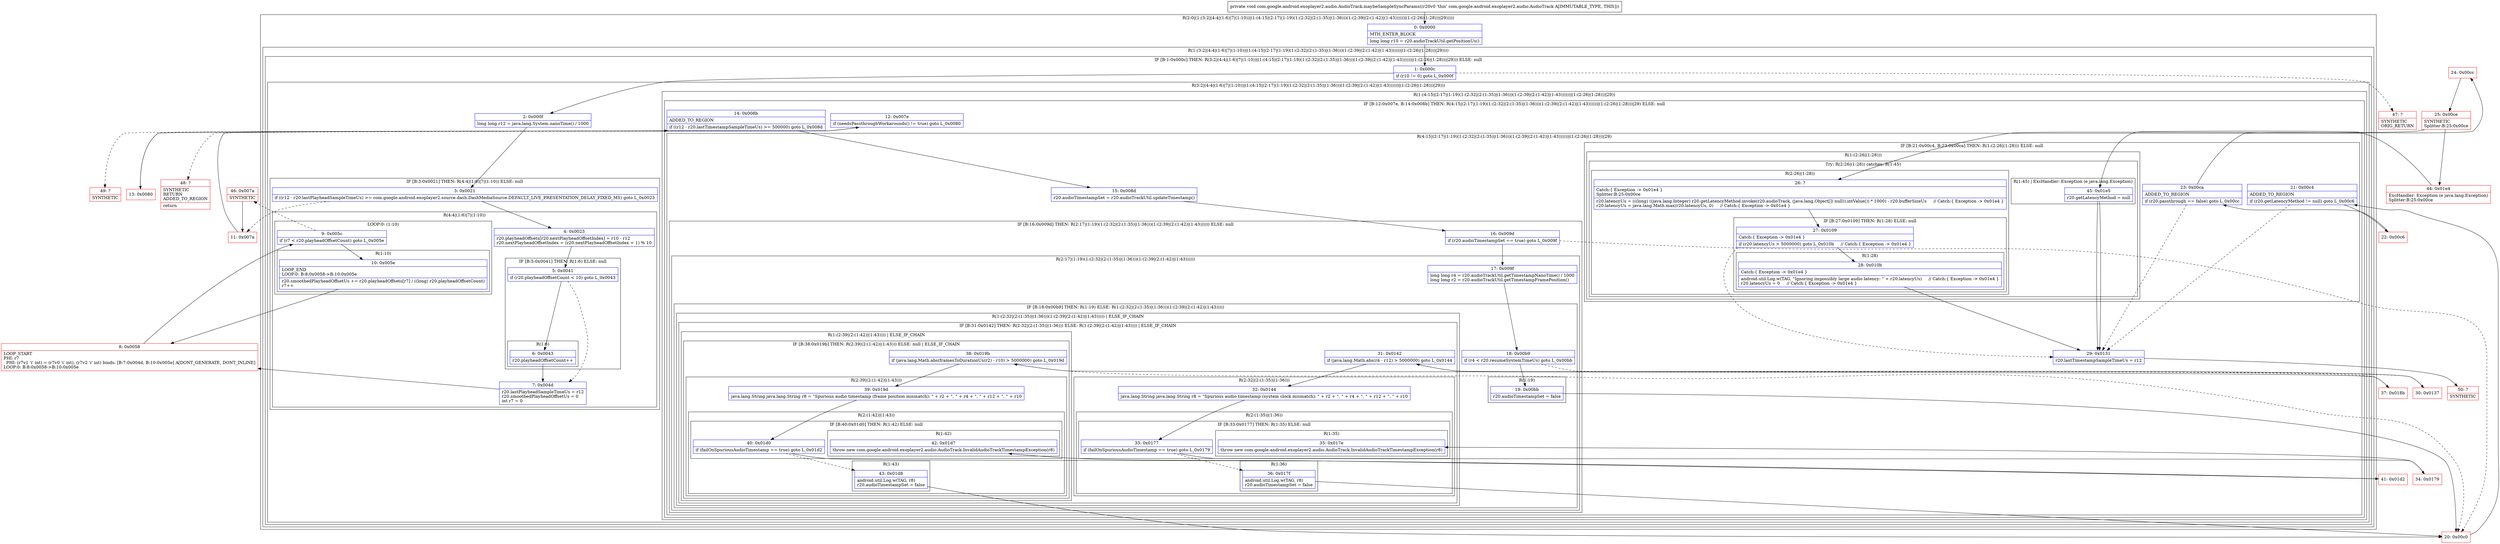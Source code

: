 digraph "CFG forcom.google.android.exoplayer2.audio.AudioTrack.maybeSampleSyncParams()V" {
subgraph cluster_Region_1333303256 {
label = "R(2:0|(1:(3:2|(4:4|(1:6)|7|(1:10))|(1:(4:15|(2:17|(1:19)(1:(2:32|(2:(1:35)|(1:36)))(1:(2:39|(2:(1:42)|(1:43))))))|(1:(2:26|(1:28)))|29)))))";
node [shape=record,color=blue];
Node_0 [shape=record,label="{0\:\ 0x0000|MTH_ENTER_BLOCK\l|long long r10 = r20.audioTrackUtil.getPositionUs()\l}"];
subgraph cluster_Region_2020873334 {
label = "R(1:(3:2|(4:4|(1:6)|7|(1:10))|(1:(4:15|(2:17|(1:19)(1:(2:32|(2:(1:35)|(1:36)))(1:(2:39|(2:(1:42)|(1:43))))))|(1:(2:26|(1:28)))|29))))";
node [shape=record,color=blue];
subgraph cluster_IfRegion_745928866 {
label = "IF [B:1:0x000c] THEN: R(3:2|(4:4|(1:6)|7|(1:10))|(1:(4:15|(2:17|(1:19)(1:(2:32|(2:(1:35)|(1:36)))(1:(2:39|(2:(1:42)|(1:43))))))|(1:(2:26|(1:28)))|29))) ELSE: null";
node [shape=record,color=blue];
Node_1 [shape=record,label="{1\:\ 0x000c|if (r10 != 0) goto L_0x000f\l}"];
subgraph cluster_Region_533881828 {
label = "R(3:2|(4:4|(1:6)|7|(1:10))|(1:(4:15|(2:17|(1:19)(1:(2:32|(2:(1:35)|(1:36)))(1:(2:39|(2:(1:42)|(1:43))))))|(1:(2:26|(1:28)))|29)))";
node [shape=record,color=blue];
Node_2 [shape=record,label="{2\:\ 0x000f|long long r12 = java.lang.System.nanoTime() \/ 1000\l}"];
subgraph cluster_IfRegion_1618093619 {
label = "IF [B:3:0x0021] THEN: R(4:4|(1:6)|7|(1:10)) ELSE: null";
node [shape=record,color=blue];
Node_3 [shape=record,label="{3\:\ 0x0021|if ((r12 \- r20.lastPlayheadSampleTimeUs) \>= com.google.android.exoplayer2.source.dash.DashMediaSource.DEFAULT_LIVE_PRESENTATION_DELAY_FIXED_MS) goto L_0x0023\l}"];
subgraph cluster_Region_413974012 {
label = "R(4:4|(1:6)|7|(1:10))";
node [shape=record,color=blue];
Node_4 [shape=record,label="{4\:\ 0x0023|r20.playheadOffsets[r20.nextPlayheadOffsetIndex] = r10 \- r12\lr20.nextPlayheadOffsetIndex = (r20.nextPlayheadOffsetIndex + 1) % 10\l}"];
subgraph cluster_IfRegion_2045605911 {
label = "IF [B:5:0x0041] THEN: R(1:6) ELSE: null";
node [shape=record,color=blue];
Node_5 [shape=record,label="{5\:\ 0x0041|if (r20.playheadOffsetCount \< 10) goto L_0x0043\l}"];
subgraph cluster_Region_1161970287 {
label = "R(1:6)";
node [shape=record,color=blue];
Node_6 [shape=record,label="{6\:\ 0x0043|r20.playheadOffsetCount++\l}"];
}
}
Node_7 [shape=record,label="{7\:\ 0x004d|r20.lastPlayheadSampleTimeUs = r12\lr20.smoothedPlayheadOffsetUs = 0\lint r7 = 0\l}"];
subgraph cluster_LoopRegion_1641633591 {
label = "LOOP:0: (1:10)";
node [shape=record,color=blue];
Node_9 [shape=record,label="{9\:\ 0x005c|if (r7 \< r20.playheadOffsetCount) goto L_0x005e\l}"];
subgraph cluster_Region_398191702 {
label = "R(1:10)";
node [shape=record,color=blue];
Node_10 [shape=record,label="{10\:\ 0x005e|LOOP_END\lLOOP:0: B:8:0x0058\-\>B:10:0x005e\l|r20.smoothedPlayheadOffsetUs += r20.playheadOffsets[r7] \/ ((long) r20.playheadOffsetCount)\lr7++\l}"];
}
}
}
}
subgraph cluster_Region_1996144176 {
label = "R(1:(4:15|(2:17|(1:19)(1:(2:32|(2:(1:35)|(1:36)))(1:(2:39|(2:(1:42)|(1:43))))))|(1:(2:26|(1:28)))|29))";
node [shape=record,color=blue];
subgraph cluster_IfRegion_2015241129 {
label = "IF [B:12:0x007e, B:14:0x008b] THEN: R(4:15|(2:17|(1:19)(1:(2:32|(2:(1:35)|(1:36)))(1:(2:39|(2:(1:42)|(1:43))))))|(1:(2:26|(1:28)))|29) ELSE: null";
node [shape=record,color=blue];
Node_12 [shape=record,label="{12\:\ 0x007e|if (needsPassthroughWorkarounds() != true) goto L_0x0080\l}"];
Node_14 [shape=record,label="{14\:\ 0x008b|ADDED_TO_REGION\l|if ((r12 \- r20.lastTimestampSampleTimeUs) \>= 500000) goto L_0x008d\l}"];
subgraph cluster_Region_1966766091 {
label = "R(4:15|(2:17|(1:19)(1:(2:32|(2:(1:35)|(1:36)))(1:(2:39|(2:(1:42)|(1:43))))))|(1:(2:26|(1:28)))|29)";
node [shape=record,color=blue];
Node_15 [shape=record,label="{15\:\ 0x008d|r20.audioTimestampSet = r20.audioTrackUtil.updateTimestamp()\l}"];
subgraph cluster_IfRegion_779469629 {
label = "IF [B:16:0x009d] THEN: R(2:17|(1:19)(1:(2:32|(2:(1:35)|(1:36)))(1:(2:39|(2:(1:42)|(1:43)))))) ELSE: null";
node [shape=record,color=blue];
Node_16 [shape=record,label="{16\:\ 0x009d|if (r20.audioTimestampSet == true) goto L_0x009f\l}"];
subgraph cluster_Region_67668769 {
label = "R(2:17|(1:19)(1:(2:32|(2:(1:35)|(1:36)))(1:(2:39|(2:(1:42)|(1:43))))))";
node [shape=record,color=blue];
Node_17 [shape=record,label="{17\:\ 0x009f|long long r4 = r20.audioTrackUtil.getTimestampNanoTime() \/ 1000\llong long r2 = r20.audioTrackUtil.getTimestampFramePosition()\l}"];
subgraph cluster_IfRegion_226681698 {
label = "IF [B:18:0x00b9] THEN: R(1:19) ELSE: R(1:(2:32|(2:(1:35)|(1:36)))(1:(2:39|(2:(1:42)|(1:43)))))";
node [shape=record,color=blue];
Node_18 [shape=record,label="{18\:\ 0x00b9|if (r4 \< r20.resumeSystemTimeUs) goto L_0x00bb\l}"];
subgraph cluster_Region_1019882276 {
label = "R(1:19)";
node [shape=record,color=blue];
Node_19 [shape=record,label="{19\:\ 0x00bb|r20.audioTimestampSet = false\l}"];
}
subgraph cluster_Region_1808553960 {
label = "R(1:(2:32|(2:(1:35)|(1:36)))(1:(2:39|(2:(1:42)|(1:43))))) | ELSE_IF_CHAIN\l";
node [shape=record,color=blue];
subgraph cluster_IfRegion_2046556563 {
label = "IF [B:31:0x0142] THEN: R(2:32|(2:(1:35)|(1:36))) ELSE: R(1:(2:39|(2:(1:42)|(1:43)))) | ELSE_IF_CHAIN\l";
node [shape=record,color=blue];
Node_31 [shape=record,label="{31\:\ 0x0142|if (java.lang.Math.abs(r4 \- r12) \> 5000000) goto L_0x0144\l}"];
subgraph cluster_Region_1787996580 {
label = "R(2:32|(2:(1:35)|(1:36)))";
node [shape=record,color=blue];
Node_32 [shape=record,label="{32\:\ 0x0144|java.lang.String java.lang.String r8 = \"Spurious audio timestamp (system clock mismatch): \" + r2 + \", \" + r4 + \", \" + r12 + \", \" + r10\l}"];
subgraph cluster_Region_1214545823 {
label = "R(2:(1:35)|(1:36))";
node [shape=record,color=blue];
subgraph cluster_IfRegion_1216885125 {
label = "IF [B:33:0x0177] THEN: R(1:35) ELSE: null";
node [shape=record,color=blue];
Node_33 [shape=record,label="{33\:\ 0x0177|if (failOnSpuriousAudioTimestamp == true) goto L_0x0179\l}"];
subgraph cluster_Region_1298053218 {
label = "R(1:35)";
node [shape=record,color=blue];
Node_35 [shape=record,label="{35\:\ 0x017e|throw new com.google.android.exoplayer2.audio.AudioTrack.InvalidAudioTrackTimestampException(r8)\l}"];
}
}
subgraph cluster_Region_1465764696 {
label = "R(1:36)";
node [shape=record,color=blue];
Node_36 [shape=record,label="{36\:\ 0x017f|android.util.Log.w(TAG, r8)\lr20.audioTimestampSet = false\l}"];
}
}
}
subgraph cluster_Region_636924091 {
label = "R(1:(2:39|(2:(1:42)|(1:43)))) | ELSE_IF_CHAIN\l";
node [shape=record,color=blue];
subgraph cluster_IfRegion_1642014073 {
label = "IF [B:38:0x019b] THEN: R(2:39|(2:(1:42)|(1:43))) ELSE: null | ELSE_IF_CHAIN\l";
node [shape=record,color=blue];
Node_38 [shape=record,label="{38\:\ 0x019b|if (java.lang.Math.abs(framesToDurationUs(r2) \- r10) \> 5000000) goto L_0x019d\l}"];
subgraph cluster_Region_1651273992 {
label = "R(2:39|(2:(1:42)|(1:43)))";
node [shape=record,color=blue];
Node_39 [shape=record,label="{39\:\ 0x019d|java.lang.String java.lang.String r8 = \"Spurious audio timestamp (frame position mismatch): \" + r2 + \", \" + r4 + \", \" + r12 + \", \" + r10\l}"];
subgraph cluster_Region_739037434 {
label = "R(2:(1:42)|(1:43))";
node [shape=record,color=blue];
subgraph cluster_IfRegion_1207949923 {
label = "IF [B:40:0x01d0] THEN: R(1:42) ELSE: null";
node [shape=record,color=blue];
Node_40 [shape=record,label="{40\:\ 0x01d0|if (failOnSpuriousAudioTimestamp == true) goto L_0x01d2\l}"];
subgraph cluster_Region_722707488 {
label = "R(1:42)";
node [shape=record,color=blue];
Node_42 [shape=record,label="{42\:\ 0x01d7|throw new com.google.android.exoplayer2.audio.AudioTrack.InvalidAudioTrackTimestampException(r8)\l}"];
}
}
subgraph cluster_Region_223312745 {
label = "R(1:43)";
node [shape=record,color=blue];
Node_43 [shape=record,label="{43\:\ 0x01d8|android.util.Log.w(TAG, r8)\lr20.audioTimestampSet = false\l}"];
}
}
}
}
}
}
}
}
}
}
subgraph cluster_IfRegion_1316151040 {
label = "IF [B:21:0x00c4, B:23:0x00ca] THEN: R(1:(2:26|(1:28))) ELSE: null";
node [shape=record,color=blue];
Node_21 [shape=record,label="{21\:\ 0x00c4|ADDED_TO_REGION\l|if (r20.getLatencyMethod != null) goto L_0x00c6\l}"];
Node_23 [shape=record,label="{23\:\ 0x00ca|ADDED_TO_REGION\l|if (r20.passthrough == false) goto L_0x00cc\l}"];
subgraph cluster_Region_1586613533 {
label = "R(1:(2:26|(1:28)))";
node [shape=record,color=blue];
subgraph cluster_TryCatchRegion_349199669 {
label = "Try: R(2:26|(1:28)) catches: R(1:45)";
node [shape=record,color=blue];
subgraph cluster_Region_767930638 {
label = "R(2:26|(1:28))";
node [shape=record,color=blue];
Node_26 [shape=record,label="{26\:\ ?|Catch:\{ Exception \-\> 0x01e4 \}\lSplitter:B:25:0x00ce\l|r20.latencyUs = (((long) ((java.lang.Integer) r20.getLatencyMethod.invoke(r20.audioTrack, (java.lang.Object[]) null)).intValue()) * 1000) \- r20.bufferSizeUs     \/\/ Catch:\{ Exception \-\> 0x01e4 \}\lr20.latencyUs = java.lang.Math.max(r20.latencyUs, 0)     \/\/ Catch:\{ Exception \-\> 0x01e4 \}\l}"];
subgraph cluster_IfRegion_1972887913 {
label = "IF [B:27:0x0109] THEN: R(1:28) ELSE: null";
node [shape=record,color=blue];
Node_27 [shape=record,label="{27\:\ 0x0109|Catch:\{ Exception \-\> 0x01e4 \}\l|if (r20.latencyUs \> 5000000) goto L_0x010b     \/\/ Catch:\{ Exception \-\> 0x01e4 \}\l}"];
subgraph cluster_Region_624829411 {
label = "R(1:28)";
node [shape=record,color=blue];
Node_28 [shape=record,label="{28\:\ 0x010b|Catch:\{ Exception \-\> 0x01e4 \}\l|android.util.Log.w(TAG, \"Ignoring impossibly large audio latency: \" + r20.latencyUs)     \/\/ Catch:\{ Exception \-\> 0x01e4 \}\lr20.latencyUs = 0     \/\/ Catch:\{ Exception \-\> 0x01e4 \}\l}"];
}
}
}
subgraph cluster_Region_865205124 {
label = "R(1:45) | ExcHandler: Exception (e java.lang.Exception)\l";
node [shape=record,color=blue];
Node_45 [shape=record,label="{45\:\ 0x01e5|r20.getLatencyMethod = null\l}"];
}
}
}
}
Node_29 [shape=record,label="{29\:\ 0x0131|r20.lastTimestampSampleTimeUs = r12\l}"];
}
}
}
}
}
}
}
subgraph cluster_Region_865205124 {
label = "R(1:45) | ExcHandler: Exception (e java.lang.Exception)\l";
node [shape=record,color=blue];
Node_45 [shape=record,label="{45\:\ 0x01e5|r20.getLatencyMethod = null\l}"];
}
Node_8 [shape=record,color=red,label="{8\:\ 0x0058|LOOP_START\lPHI: r7 \l  PHI: (r7v1 'i' int) = (r7v0 'i' int), (r7v2 'i' int) binds: [B:7:0x004d, B:10:0x005e] A[DONT_GENERATE, DONT_INLINE]\lLOOP:0: B:8:0x0058\-\>B:10:0x005e\l}"];
Node_11 [shape=record,color=red,label="{11\:\ 0x007a}"];
Node_13 [shape=record,color=red,label="{13\:\ 0x0080}"];
Node_20 [shape=record,color=red,label="{20\:\ 0x00c0}"];
Node_22 [shape=record,color=red,label="{22\:\ 0x00c6}"];
Node_24 [shape=record,color=red,label="{24\:\ 0x00cc}"];
Node_25 [shape=record,color=red,label="{25\:\ 0x00ce|SYNTHETIC\lSplitter:B:25:0x00ce\l}"];
Node_30 [shape=record,color=red,label="{30\:\ 0x0137}"];
Node_34 [shape=record,color=red,label="{34\:\ 0x0179}"];
Node_37 [shape=record,color=red,label="{37\:\ 0x018b}"];
Node_41 [shape=record,color=red,label="{41\:\ 0x01d2}"];
Node_44 [shape=record,color=red,label="{44\:\ 0x01e4|ExcHandler: Exception (e java.lang.Exception)\lSplitter:B:25:0x00ce\l}"];
Node_46 [shape=record,color=red,label="{46\:\ 0x007a|SYNTHETIC\l}"];
Node_47 [shape=record,color=red,label="{47\:\ ?|SYNTHETIC\lORIG_RETURN\l}"];
Node_48 [shape=record,color=red,label="{48\:\ ?|SYNTHETIC\lRETURN\lADDED_TO_REGION\l|return\l}"];
Node_49 [shape=record,color=red,label="{49\:\ ?|SYNTHETIC\l}"];
Node_50 [shape=record,color=red,label="{50\:\ ?|SYNTHETIC\l}"];
MethodNode[shape=record,label="{private void com.google.android.exoplayer2.audio.AudioTrack.maybeSampleSyncParams((r20v0 'this' com.google.android.exoplayer2.audio.AudioTrack A[IMMUTABLE_TYPE, THIS])) }"];
MethodNode -> Node_0;
Node_0 -> Node_1;
Node_1 -> Node_2;
Node_1 -> Node_47[style=dashed];
Node_2 -> Node_3;
Node_3 -> Node_4;
Node_3 -> Node_11[style=dashed];
Node_4 -> Node_5;
Node_5 -> Node_6;
Node_5 -> Node_7[style=dashed];
Node_6 -> Node_7;
Node_7 -> Node_8;
Node_9 -> Node_10;
Node_9 -> Node_46[style=dashed];
Node_10 -> Node_8;
Node_12 -> Node_13;
Node_12 -> Node_48[style=dashed];
Node_14 -> Node_15;
Node_14 -> Node_49[style=dashed];
Node_15 -> Node_16;
Node_16 -> Node_17;
Node_16 -> Node_20[style=dashed];
Node_17 -> Node_18;
Node_18 -> Node_19;
Node_18 -> Node_30[style=dashed];
Node_19 -> Node_20;
Node_31 -> Node_32;
Node_31 -> Node_37[style=dashed];
Node_32 -> Node_33;
Node_33 -> Node_34;
Node_33 -> Node_36[style=dashed];
Node_36 -> Node_20;
Node_38 -> Node_20[style=dashed];
Node_38 -> Node_39;
Node_39 -> Node_40;
Node_40 -> Node_41;
Node_40 -> Node_43[style=dashed];
Node_43 -> Node_20;
Node_21 -> Node_22;
Node_21 -> Node_29[style=dashed];
Node_23 -> Node_24;
Node_23 -> Node_29[style=dashed];
Node_26 -> Node_27;
Node_27 -> Node_28;
Node_27 -> Node_29[style=dashed];
Node_28 -> Node_29;
Node_45 -> Node_29;
Node_29 -> Node_50;
Node_45 -> Node_29;
Node_8 -> Node_9;
Node_11 -> Node_12;
Node_13 -> Node_14;
Node_20 -> Node_21;
Node_22 -> Node_23;
Node_24 -> Node_25;
Node_25 -> Node_26;
Node_25 -> Node_44;
Node_30 -> Node_31;
Node_34 -> Node_35;
Node_37 -> Node_38;
Node_41 -> Node_42;
Node_44 -> Node_45;
Node_46 -> Node_11;
}

